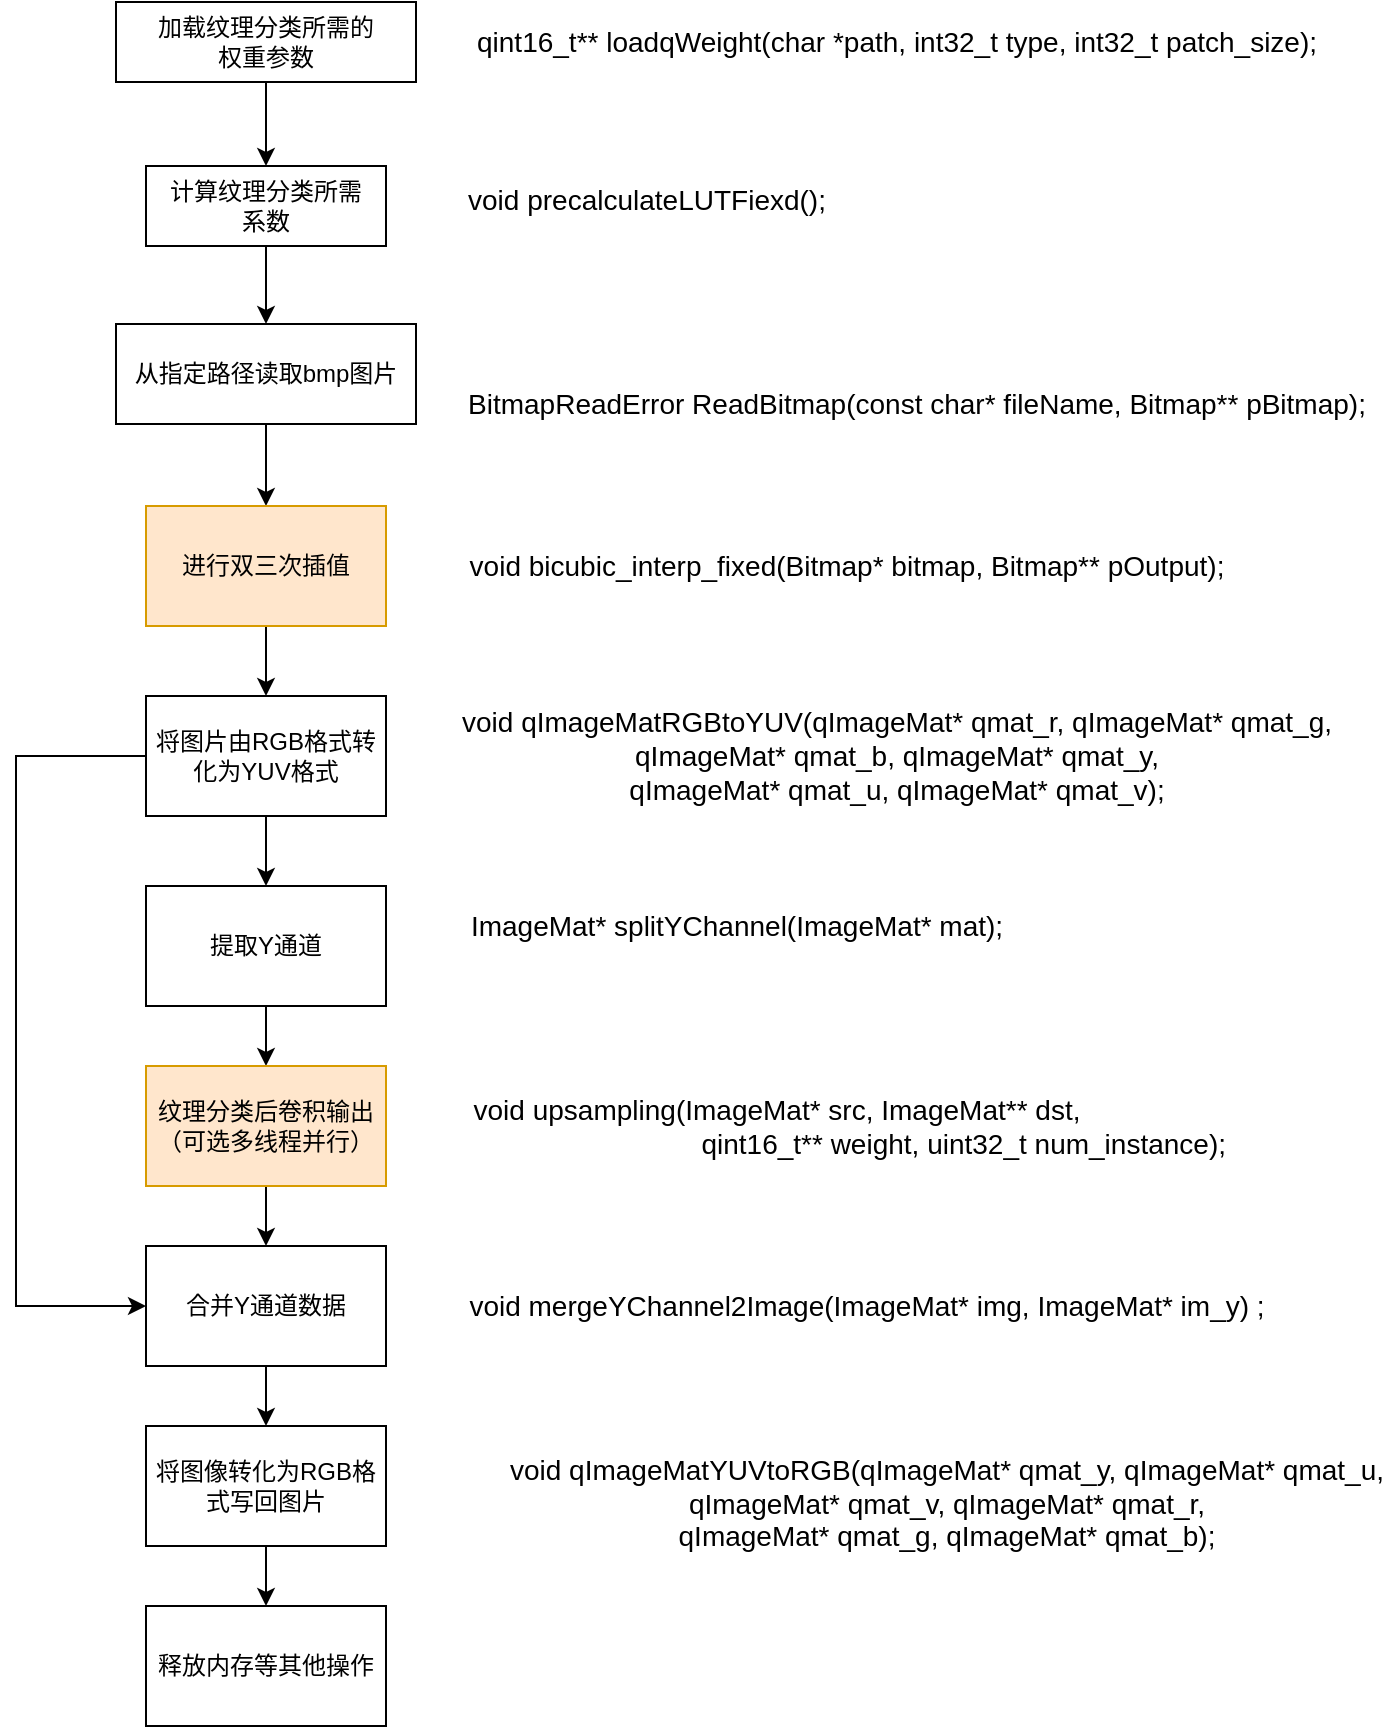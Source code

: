 <mxfile version="16.0.0" type="google"><diagram id="4GC9gHeNNpKiiLBgiUdV" name="第 1 页"><mxGraphModel dx="1964" dy="1054" grid="1" gridSize="10" guides="1" tooltips="1" connect="1" arrows="1" fold="1" page="1" pageScale="1" pageWidth="1700" pageHeight="1100" math="0" shadow="0"><root><mxCell id="0"/><mxCell id="1" parent="0"/><mxCell id="_3SNbohX0Iyx_xNb3rmS-2" style="edgeStyle=orthogonalEdgeStyle;rounded=0;orthogonalLoop=1;jettySize=auto;html=1;entryX=0.5;entryY=0;entryDx=0;entryDy=0;" parent="1" source="_3SNbohX0Iyx_xNb3rmS-1" target="_3SNbohX0Iyx_xNb3rmS-3" edge="1"><mxGeometry relative="1" as="geometry"><mxPoint x="365" y="108" as="targetPoint"/></mxGeometry></mxCell><mxCell id="_3SNbohX0Iyx_xNb3rmS-1" value="加载纹理分类所需的&lt;br&gt;权重参数" style="rounded=0;whiteSpace=wrap;html=1;" parent="1" vertex="1"><mxGeometry x="290" y="18" width="150" height="40" as="geometry"/></mxCell><mxCell id="DAKUDQdb62wvhDpVt-Em-14" style="edgeStyle=orthogonalEdgeStyle;rounded=0;orthogonalLoop=1;jettySize=auto;html=1;entryX=0.5;entryY=0;entryDx=0;entryDy=0;" parent="1" source="_3SNbohX0Iyx_xNb3rmS-3" target="_3SNbohX0Iyx_xNb3rmS-4" edge="1"><mxGeometry relative="1" as="geometry"/></mxCell><mxCell id="_3SNbohX0Iyx_xNb3rmS-3" value="计算纹理分类所需&lt;br&gt;系数" style="whiteSpace=wrap;html=1;" parent="1" vertex="1"><mxGeometry x="305" y="100" width="120" height="40" as="geometry"/></mxCell><mxCell id="XNIulS88xlJ3_X-vrBK1-3" value="" style="edgeStyle=orthogonalEdgeStyle;rounded=0;orthogonalLoop=1;jettySize=auto;html=1;" edge="1" parent="1" source="_3SNbohX0Iyx_xNb3rmS-4" target="XNIulS88xlJ3_X-vrBK1-2"><mxGeometry relative="1" as="geometry"/></mxCell><mxCell id="_3SNbohX0Iyx_xNb3rmS-4" value="从指定路径读取bmp图片" style="whiteSpace=wrap;html=1;" parent="1" vertex="1"><mxGeometry x="290" y="179" width="150" height="50" as="geometry"/></mxCell><mxCell id="XNIulS88xlJ3_X-vrBK1-5" style="edgeStyle=orthogonalEdgeStyle;rounded=0;orthogonalLoop=1;jettySize=auto;html=1;entryX=0;entryY=0.5;entryDx=0;entryDy=0;" edge="1" parent="1" source="DAKUDQdb62wvhDpVt-Em-4" target="DAKUDQdb62wvhDpVt-Em-11"><mxGeometry relative="1" as="geometry"><mxPoint x="200" y="760" as="targetPoint"/><Array as="points"><mxPoint x="240" y="395"/><mxPoint x="240" y="670"/></Array></mxGeometry></mxCell><mxCell id="DAKUDQdb62wvhDpVt-Em-4" value="将图片由RGB格式转化为YUV格式" style="whiteSpace=wrap;html=1;" parent="1" vertex="1"><mxGeometry x="305" y="365" width="120" height="60" as="geometry"/></mxCell><mxCell id="DAKUDQdb62wvhDpVt-Em-8" style="edgeStyle=orthogonalEdgeStyle;rounded=0;orthogonalLoop=1;jettySize=auto;html=1;entryX=0.5;entryY=0;entryDx=0;entryDy=0;" parent="1" target="DAKUDQdb62wvhDpVt-Em-9" edge="1"><mxGeometry relative="1" as="geometry"><mxPoint x="365" y="568" as="targetPoint"/><mxPoint x="365" y="425" as="sourcePoint"/></mxGeometry></mxCell><mxCell id="DAKUDQdb62wvhDpVt-Em-15" style="edgeStyle=orthogonalEdgeStyle;rounded=0;orthogonalLoop=1;jettySize=auto;html=1;entryX=0.5;entryY=0;entryDx=0;entryDy=0;" parent="1" source="DAKUDQdb62wvhDpVt-Em-9" target="DAKUDQdb62wvhDpVt-Em-10" edge="1"><mxGeometry relative="1" as="geometry"/></mxCell><mxCell id="DAKUDQdb62wvhDpVt-Em-9" value="提取Y通道" style="whiteSpace=wrap;html=1;" parent="1" vertex="1"><mxGeometry x="305" y="460" width="120" height="60" as="geometry"/></mxCell><mxCell id="DAKUDQdb62wvhDpVt-Em-16" style="edgeStyle=orthogonalEdgeStyle;rounded=0;orthogonalLoop=1;jettySize=auto;html=1;entryX=0.5;entryY=0;entryDx=0;entryDy=0;" parent="1" source="DAKUDQdb62wvhDpVt-Em-10" target="DAKUDQdb62wvhDpVt-Em-11" edge="1"><mxGeometry relative="1" as="geometry"/></mxCell><mxCell id="DAKUDQdb62wvhDpVt-Em-10" value="纹理分类后卷积输出（可选多线程并行）" style="whiteSpace=wrap;html=1;fillColor=#ffe6cc;strokeColor=#d79b00;" parent="1" vertex="1"><mxGeometry x="305" y="550" width="120" height="60" as="geometry"/></mxCell><mxCell id="DAKUDQdb62wvhDpVt-Em-17" style="edgeStyle=orthogonalEdgeStyle;rounded=0;orthogonalLoop=1;jettySize=auto;html=1;entryX=0.5;entryY=0;entryDx=0;entryDy=0;" parent="1" source="DAKUDQdb62wvhDpVt-Em-11" target="DAKUDQdb62wvhDpVt-Em-12" edge="1"><mxGeometry relative="1" as="geometry"/></mxCell><mxCell id="DAKUDQdb62wvhDpVt-Em-11" value="合并Y通道数据" style="whiteSpace=wrap;html=1;" parent="1" vertex="1"><mxGeometry x="305" y="640" width="120" height="60" as="geometry"/></mxCell><mxCell id="DAKUDQdb62wvhDpVt-Em-18" style="edgeStyle=orthogonalEdgeStyle;rounded=0;orthogonalLoop=1;jettySize=auto;html=1;entryX=0.5;entryY=0;entryDx=0;entryDy=0;" parent="1" source="DAKUDQdb62wvhDpVt-Em-12" target="DAKUDQdb62wvhDpVt-Em-13" edge="1"><mxGeometry relative="1" as="geometry"/></mxCell><mxCell id="DAKUDQdb62wvhDpVt-Em-12" value="将图像转化为RGB格式写回图片" style="whiteSpace=wrap;html=1;" parent="1" vertex="1"><mxGeometry x="305" y="730" width="120" height="60" as="geometry"/></mxCell><mxCell id="DAKUDQdb62wvhDpVt-Em-13" value="释放内存等其他操作" style="whiteSpace=wrap;html=1;" parent="1" vertex="1"><mxGeometry x="305" y="820" width="120" height="60" as="geometry"/></mxCell><mxCell id="DAKUDQdb62wvhDpVt-Em-21" value="&lt;font style=&quot;font-size: 14px;&quot;&gt;qint16_t** loadqWeight(char *path, int32_t type, int32_t patch_size);&lt;/font&gt;" style="text;html=1;align=center;verticalAlign=middle;resizable=0;points=[];autosize=1;strokeColor=none;fillColor=none;" parent="1" vertex="1"><mxGeometry x="460" y="28" width="440" height="20" as="geometry"/></mxCell><mxCell id="DAKUDQdb62wvhDpVt-Em-22" value="&lt;div style=&quot;font-size: 14px;&quot;&gt;&lt;font style=&quot;font-size: 14px;&quot;&gt;void precalculateLUTFiexd();&lt;/font&gt;&lt;/div&gt;&lt;div style=&quot;font-size: 14px;&quot;&gt;&lt;br&gt;&lt;/div&gt;" style="text;html=1;align=center;verticalAlign=middle;resizable=0;points=[];autosize=1;strokeColor=none;fillColor=none;" parent="1" vertex="1"><mxGeometry x="460" y="110" width="190" height="30" as="geometry"/></mxCell><mxCell id="DAKUDQdb62wvhDpVt-Em-23" value="&lt;div style=&quot;font-size: 14px;&quot;&gt;BitmapReadError ReadBitmap(const char* fileName, Bitmap** pBitmap)&lt;span style=&quot;background-color: initial;&quot;&gt;;&lt;/span&gt;&lt;/div&gt;" style="text;html=1;align=center;verticalAlign=middle;resizable=0;points=[];autosize=1;strokeColor=none;fillColor=none;" parent="1" vertex="1"><mxGeometry x="460" y="209" width="460" height="20" as="geometry"/></mxCell><mxCell id="DAKUDQdb62wvhDpVt-Em-24" value="&lt;div&gt;&lt;div&gt;&lt;font style=&quot;font-size: 14px&quot;&gt;void qImageMatRGBtoYUV(qImageMat* qmat_r, qImageMat* qmat_g, &lt;br&gt;qImageMat* qmat_b, qImageMat* qmat_y, &lt;br&gt;qImageMat* qmat_u, qImageMat* qmat_v);&lt;/font&gt;&lt;/div&gt;&lt;/div&gt;" style="text;html=1;align=center;verticalAlign=middle;resizable=0;points=[];autosize=1;strokeColor=none;fillColor=none;" parent="1" vertex="1"><mxGeometry x="455" y="370" width="450" height="50" as="geometry"/></mxCell><mxCell id="DAKUDQdb62wvhDpVt-Em-25" value="&lt;div style=&quot;font-size: 14px&quot;&gt;&lt;font style=&quot;font-size: 14px&quot;&gt;void bicubic_interp_fixed(Bitmap* bitmap, Bitmap** pOutput);&lt;/font&gt;&lt;/div&gt;" style="text;html=1;align=center;verticalAlign=middle;resizable=0;points=[];autosize=1;strokeColor=none;fillColor=none;" parent="1" vertex="1"><mxGeometry x="460" y="290" width="390" height="20" as="geometry"/></mxCell><mxCell id="DAKUDQdb62wvhDpVt-Em-27" value="&lt;div&gt;&lt;font style=&quot;font-size: 14px;&quot;&gt;ImageMat* splitYChannel(ImageMat* mat);&lt;/font&gt;&lt;/div&gt;" style="text;html=1;align=center;verticalAlign=middle;resizable=0;points=[];autosize=1;strokeColor=none;fillColor=none;" parent="1" vertex="1"><mxGeometry x="460" y="470" width="280" height="20" as="geometry"/></mxCell><mxCell id="DAKUDQdb62wvhDpVt-Em-29" value="&lt;div&gt;&lt;span style=&quot;font-size: 14px&quot;&gt;void upsampling(ImageMat* src, ImageMat** dst, &lt;br&gt;&lt;span style=&quot;white-space: pre&quot;&gt;&#9;&lt;/span&gt;&lt;span style=&quot;white-space: pre&quot;&gt;&#9;&lt;/span&gt;&lt;span style=&quot;white-space: pre&quot;&gt;&#9;&lt;/span&gt;&lt;span style=&quot;white-space: pre&quot;&gt;&#9;&lt;/span&gt;&lt;span style=&quot;white-space: pre&quot;&gt;&#9;&lt;/span&gt;&lt;span style=&quot;white-space: pre&quot;&gt;&#9;&lt;/span&gt;qint16_t** weight, uint32_t num_instance);&lt;/span&gt;&lt;br&gt;&lt;/div&gt;" style="text;html=1;align=center;verticalAlign=middle;resizable=0;points=[];autosize=1;strokeColor=none;fillColor=none;" parent="1" vertex="1"><mxGeometry x="390" y="560" width="460" height="40" as="geometry"/></mxCell><mxCell id="DAKUDQdb62wvhDpVt-Em-30" value="&lt;div&gt;&lt;font style=&quot;font-size: 14px;&quot;&gt;void mergeYChannel2Image(ImageMat* img, ImageMat* im_y) ;&lt;/font&gt;&lt;/div&gt;" style="text;html=1;align=center;verticalAlign=middle;resizable=0;points=[];autosize=1;strokeColor=none;fillColor=none;" parent="1" vertex="1"><mxGeometry x="460" y="660" width="410" height="20" as="geometry"/></mxCell><mxCell id="DAKUDQdb62wvhDpVt-Em-31" value="&lt;div&gt;&lt;span style=&quot;font-size: 14px&quot;&gt;&lt;br&gt;&lt;/span&gt;&lt;/div&gt;&lt;div&gt;&lt;span style=&quot;font-size: 14px&quot;&gt;void qImageMatYUVtoRGB(qImageMat* qmat_y, qImageMat* qmat_u,&lt;br&gt;qImageMat* qmat_v, qImageMat* qmat_r,&lt;br&gt;qImageMat* qmat_g, qImageMat* qmat_b);&lt;/span&gt;&lt;/div&gt;" style="text;html=1;align=center;verticalAlign=middle;resizable=0;points=[];autosize=1;strokeColor=none;fillColor=none;" parent="1" vertex="1"><mxGeometry x="480" y="725" width="450" height="70" as="geometry"/></mxCell><mxCell id="XNIulS88xlJ3_X-vrBK1-4" value="" style="edgeStyle=orthogonalEdgeStyle;rounded=0;orthogonalLoop=1;jettySize=auto;html=1;" edge="1" parent="1" source="XNIulS88xlJ3_X-vrBK1-2" target="DAKUDQdb62wvhDpVt-Em-4"><mxGeometry relative="1" as="geometry"/></mxCell><mxCell id="XNIulS88xlJ3_X-vrBK1-2" value="进行双三次插值" style="whiteSpace=wrap;html=1;fillColor=#ffe6cc;strokeColor=#d79b00;" vertex="1" parent="1"><mxGeometry x="305" y="270" width="120" height="60" as="geometry"/></mxCell></root></mxGraphModel></diagram></mxfile>